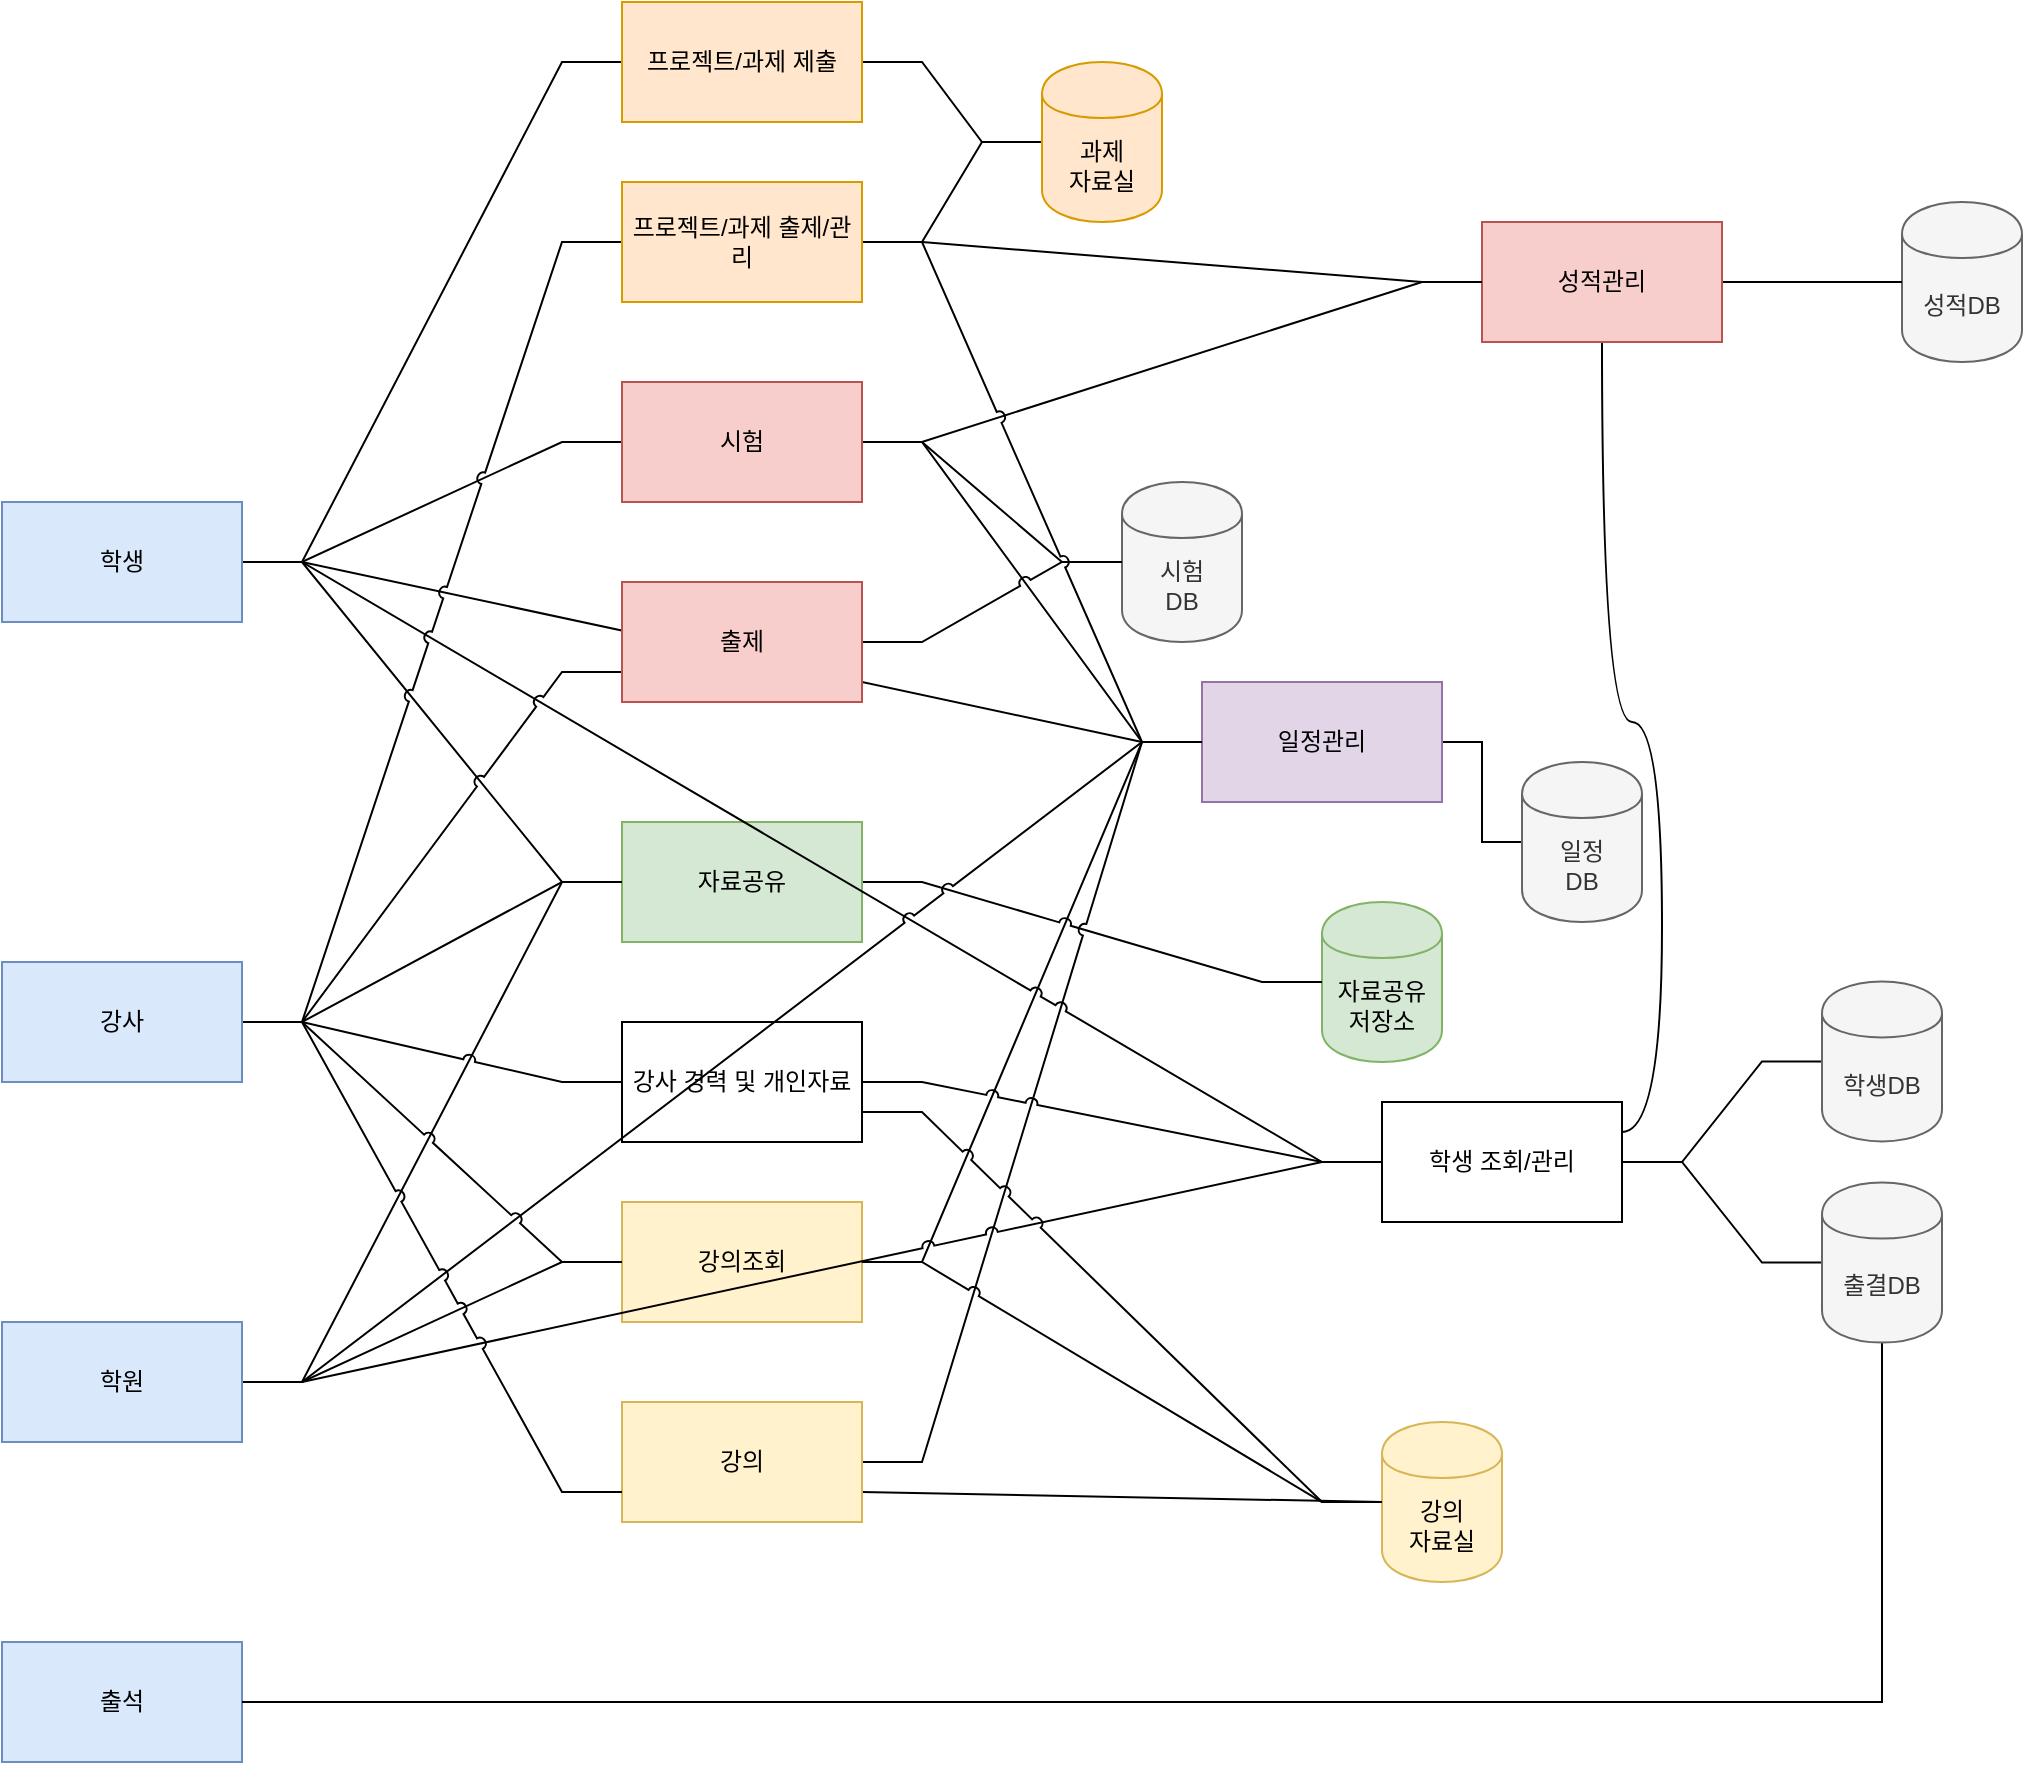 <mxfile version="12.5.3" type="device"><diagram id="Z-o3h2tTbYR3drQARzep" name="Page-1"><mxGraphModel dx="1351" dy="2069" grid="1" gridSize="10" guides="1" tooltips="1" connect="1" arrows="1" fold="1" page="1" pageScale="1" pageWidth="827" pageHeight="1169" math="0" shadow="0"><root><mxCell id="0"/><mxCell id="1" parent="0"/><mxCell id="NyyP4peCf1wq0yfC6xFV-73" value="시험&lt;br&gt;DB" style="shape=cylinder;whiteSpace=wrap;html=1;boundedLbl=1;backgroundOutline=1;fillColor=#f5f5f5;strokeColor=#666666;fontColor=#333333;" parent="1" vertex="1"><mxGeometry x="670.0" y="-210" width="60" height="80" as="geometry"/></mxCell><mxCell id="NyyP4peCf1wq0yfC6xFV-99" value="자료공유&lt;br&gt;저장소" style="shape=cylinder;whiteSpace=wrap;html=1;boundedLbl=1;backgroundOutline=1;fillColor=#d5e8d4;strokeColor=#82b366;" parent="1" vertex="1"><mxGeometry x="770" width="60" height="80" as="geometry"/></mxCell><mxCell id="NyyP4peCf1wq0yfC6xFV-91" value="강의&lt;br&gt;자료실" style="shape=cylinder;whiteSpace=wrap;html=1;boundedLbl=1;backgroundOutline=1;fillColor=#fff2cc;strokeColor=#d6b656;" parent="1" vertex="1"><mxGeometry x="800" y="260" width="60" height="80" as="geometry"/></mxCell><mxCell id="NyyP4peCf1wq0yfC6xFV-67" value="강사 경력 및 개인자료" style="rounded=0;whiteSpace=wrap;html=1;" parent="1" vertex="1"><mxGeometry x="420" y="60" width="120" height="60" as="geometry"/></mxCell><mxCell id="NyyP4peCf1wq0yfC6xFV-125" style="edgeStyle=entityRelationEdgeStyle;rounded=0;jumpStyle=arc;orthogonalLoop=1;jettySize=auto;html=1;exitX=1;exitY=0.5;exitDx=0;exitDy=0;entryX=0;entryY=0.5;entryDx=0;entryDy=0;startArrow=none;startFill=0;endArrow=none;endFill=0;strokeColor=#000000;" parent="1" source="NyyP4peCf1wq0yfC6xFV-50" target="NyyP4peCf1wq0yfC6xFV-119" edge="1"><mxGeometry relative="1" as="geometry"/></mxCell><mxCell id="NyyP4peCf1wq0yfC6xFV-50" value="강의조회" style="rounded=0;whiteSpace=wrap;html=1;fillColor=#fff2cc;strokeColor=#d6b656;" parent="1" vertex="1"><mxGeometry x="420.0" y="150" width="120" height="60" as="geometry"/></mxCell><mxCell id="NyyP4peCf1wq0yfC6xFV-114" style="edgeStyle=entityRelationEdgeStyle;rounded=0;jumpStyle=arc;orthogonalLoop=1;jettySize=auto;html=1;exitX=1;exitY=0.5;exitDx=0;exitDy=0;entryX=0;entryY=0.5;entryDx=0;entryDy=0;startArrow=none;startFill=0;endArrow=none;endFill=0;" parent="1" source="NyyP4peCf1wq0yfC6xFV-1" target="NyyP4peCf1wq0yfC6xFV-99" edge="1"><mxGeometry relative="1" as="geometry"/></mxCell><mxCell id="NyyP4peCf1wq0yfC6xFV-1" value="자료공유" style="rounded=0;whiteSpace=wrap;html=1;fillColor=#d5e8d4;strokeColor=#82b366;" parent="1" vertex="1"><mxGeometry x="420" y="-40" width="120" height="60" as="geometry"/></mxCell><mxCell id="NyyP4peCf1wq0yfC6xFV-55" style="edgeStyle=entityRelationEdgeStyle;rounded=0;jumpStyle=arc;orthogonalLoop=1;jettySize=auto;html=1;exitX=1;exitY=0.75;exitDx=0;exitDy=0;entryX=0;entryY=0.5;entryDx=0;entryDy=0;startArrow=none;startFill=0;endArrow=none;endFill=0;" parent="1" source="NyyP4peCf1wq0yfC6xFV-6" target="NyyP4peCf1wq0yfC6xFV-91" edge="1"><mxGeometry relative="1" as="geometry"><mxPoint x="660" y="190" as="targetPoint"/></mxGeometry></mxCell><mxCell id="NyyP4peCf1wq0yfC6xFV-126" style="edgeStyle=entityRelationEdgeStyle;rounded=0;jumpStyle=arc;orthogonalLoop=1;jettySize=auto;html=1;exitX=1;exitY=0.5;exitDx=0;exitDy=0;entryX=0;entryY=0.5;entryDx=0;entryDy=0;startArrow=none;startFill=0;endArrow=none;endFill=0;strokeColor=#000000;" parent="1" source="NyyP4peCf1wq0yfC6xFV-6" target="NyyP4peCf1wq0yfC6xFV-119" edge="1"><mxGeometry relative="1" as="geometry"/></mxCell><mxCell id="NyyP4peCf1wq0yfC6xFV-6" value="강의" style="rounded=0;whiteSpace=wrap;html=1;fillColor=#fff2cc;strokeColor=#d6b656;" parent="1" vertex="1"><mxGeometry x="420.0" y="250" width="120" height="60" as="geometry"/></mxCell><mxCell id="NyyP4peCf1wq0yfC6xFV-8" value="출석" style="rounded=0;whiteSpace=wrap;html=1;fillColor=#dae8fc;strokeColor=#6c8ebf;" parent="1" vertex="1"><mxGeometry x="110" y="370" width="120" height="60" as="geometry"/></mxCell><mxCell id="NyyP4peCf1wq0yfC6xFV-98" style="edgeStyle=entityRelationEdgeStyle;rounded=0;jumpStyle=arc;orthogonalLoop=1;jettySize=auto;html=1;exitX=1;exitY=0.5;exitDx=0;exitDy=0;entryX=0;entryY=0.5;entryDx=0;entryDy=0;startArrow=none;startFill=0;endArrow=none;endFill=0;" parent="1" source="NyyP4peCf1wq0yfC6xFV-9" target="NyyP4peCf1wq0yfC6xFV-40" edge="1"><mxGeometry relative="1" as="geometry"/></mxCell><mxCell id="NyyP4peCf1wq0yfC6xFV-118" style="edgeStyle=entityRelationEdgeStyle;rounded=0;jumpStyle=arc;orthogonalLoop=1;jettySize=auto;html=1;exitX=1;exitY=0.5;exitDx=0;exitDy=0;entryX=0;entryY=0.5;entryDx=0;entryDy=0;startArrow=none;startFill=0;endArrow=none;endFill=0;" parent="1" source="NyyP4peCf1wq0yfC6xFV-9" target="NyyP4peCf1wq0yfC6xFV-117" edge="1"><mxGeometry relative="1" as="geometry"/></mxCell><mxCell id="NyyP4peCf1wq0yfC6xFV-9" value="학생 조회/관리" style="rounded=0;whiteSpace=wrap;html=1;" parent="1" vertex="1"><mxGeometry x="800.0" y="100" width="120" height="60" as="geometry"/></mxCell><mxCell id="NyyP4peCf1wq0yfC6xFV-78" style="edgeStyle=entityRelationEdgeStyle;rounded=0;jumpStyle=arc;orthogonalLoop=1;jettySize=auto;html=1;exitX=1;exitY=0.5;exitDx=0;exitDy=0;entryX=0;entryY=0.5;entryDx=0;entryDy=0;startArrow=none;startFill=0;endArrow=none;endFill=0;" parent="1" source="NyyP4peCf1wq0yfC6xFV-13" target="NyyP4peCf1wq0yfC6xFV-9" edge="1"><mxGeometry relative="1" as="geometry"/></mxCell><mxCell id="NyyP4peCf1wq0yfC6xFV-110" style="edgeStyle=entityRelationEdgeStyle;rounded=0;jumpStyle=arc;orthogonalLoop=1;jettySize=auto;html=1;exitX=1;exitY=0.5;exitDx=0;exitDy=0;entryX=0;entryY=0.5;entryDx=0;entryDy=0;startArrow=none;startFill=0;endArrow=none;endFill=0;" parent="1" source="NyyP4peCf1wq0yfC6xFV-13" target="NyyP4peCf1wq0yfC6xFV-58" edge="1"><mxGeometry relative="1" as="geometry"/></mxCell><mxCell id="NyyP4peCf1wq0yfC6xFV-111" style="edgeStyle=entityRelationEdgeStyle;rounded=0;jumpStyle=arc;orthogonalLoop=1;jettySize=auto;html=1;exitX=1;exitY=0.5;exitDx=0;exitDy=0;entryX=0;entryY=0.5;entryDx=0;entryDy=0;startArrow=none;startFill=0;endArrow=none;endFill=0;" parent="1" source="NyyP4peCf1wq0yfC6xFV-13" target="NyyP4peCf1wq0yfC6xFV-1" edge="1"><mxGeometry relative="1" as="geometry"/></mxCell><mxCell id="NyyP4peCf1wq0yfC6xFV-122" style="edgeStyle=entityRelationEdgeStyle;rounded=0;jumpStyle=arc;orthogonalLoop=1;jettySize=auto;html=1;exitX=1;exitY=0.5;exitDx=0;exitDy=0;entryX=0;entryY=0.5;entryDx=0;entryDy=0;startArrow=none;startFill=0;endArrow=none;endFill=0;strokeColor=#000000;" parent="1" source="NyyP4peCf1wq0yfC6xFV-13" target="NyyP4peCf1wq0yfC6xFV-119" edge="1"><mxGeometry relative="1" as="geometry"/></mxCell><mxCell id="NyyP4peCf1wq0yfC6xFV-130" style="edgeStyle=entityRelationEdgeStyle;rounded=0;jumpStyle=arc;orthogonalLoop=1;jettySize=auto;html=1;exitX=1;exitY=0.5;exitDx=0;exitDy=0;entryX=0;entryY=0.5;entryDx=0;entryDy=0;startArrow=none;startFill=0;endArrow=none;endFill=0;" parent="1" source="NyyP4peCf1wq0yfC6xFV-13" target="NyyP4peCf1wq0yfC6xFV-128" edge="1"><mxGeometry relative="1" as="geometry"/></mxCell><mxCell id="NyyP4peCf1wq0yfC6xFV-13" value="학생" style="rounded=0;whiteSpace=wrap;html=1;fillColor=#dae8fc;strokeColor=#6c8ebf;" parent="1" vertex="1"><mxGeometry x="110" y="-200" width="120" height="60" as="geometry"/></mxCell><mxCell id="NyyP4peCf1wq0yfC6xFV-51" style="edgeStyle=entityRelationEdgeStyle;rounded=0;jumpStyle=arc;orthogonalLoop=1;jettySize=auto;html=1;exitX=1;exitY=0.5;exitDx=0;exitDy=0;entryX=0;entryY=0.5;entryDx=0;entryDy=0;startArrow=none;startFill=0;endArrow=none;endFill=0;" parent="1" source="NyyP4peCf1wq0yfC6xFV-14" target="NyyP4peCf1wq0yfC6xFV-50" edge="1"><mxGeometry relative="1" as="geometry"/></mxCell><mxCell id="NyyP4peCf1wq0yfC6xFV-77" style="edgeStyle=entityRelationEdgeStyle;rounded=0;jumpStyle=arc;orthogonalLoop=1;jettySize=auto;html=1;exitX=1;exitY=0.5;exitDx=0;exitDy=0;entryX=0;entryY=0.5;entryDx=0;entryDy=0;startArrow=none;startFill=0;endArrow=none;endFill=0;" parent="1" source="NyyP4peCf1wq0yfC6xFV-14" target="NyyP4peCf1wq0yfC6xFV-9" edge="1"><mxGeometry relative="1" as="geometry"/></mxCell><mxCell id="NyyP4peCf1wq0yfC6xFV-113" style="edgeStyle=entityRelationEdgeStyle;rounded=0;jumpStyle=arc;orthogonalLoop=1;jettySize=auto;html=1;exitX=1;exitY=0.5;exitDx=0;exitDy=0;entryX=0;entryY=0.5;entryDx=0;entryDy=0;startArrow=none;startFill=0;endArrow=none;endFill=0;" parent="1" source="NyyP4peCf1wq0yfC6xFV-14" target="NyyP4peCf1wq0yfC6xFV-1" edge="1"><mxGeometry relative="1" as="geometry"/></mxCell><mxCell id="NyyP4peCf1wq0yfC6xFV-124" style="edgeStyle=entityRelationEdgeStyle;rounded=0;jumpStyle=arc;orthogonalLoop=1;jettySize=auto;html=1;exitX=1;exitY=0.5;exitDx=0;exitDy=0;entryX=0;entryY=0.5;entryDx=0;entryDy=0;startArrow=none;startFill=0;endArrow=none;endFill=0;strokeColor=#000000;" parent="1" source="NyyP4peCf1wq0yfC6xFV-14" target="NyyP4peCf1wq0yfC6xFV-119" edge="1"><mxGeometry relative="1" as="geometry"/></mxCell><mxCell id="NyyP4peCf1wq0yfC6xFV-14" value="학원" style="rounded=0;whiteSpace=wrap;html=1;fillColor=#dae8fc;strokeColor=#6c8ebf;" parent="1" vertex="1"><mxGeometry x="110" y="210" width="120" height="60" as="geometry"/></mxCell><mxCell id="NyyP4peCf1wq0yfC6xFV-68" style="edgeStyle=entityRelationEdgeStyle;rounded=0;jumpStyle=arc;orthogonalLoop=1;jettySize=auto;html=1;exitX=1;exitY=0.5;exitDx=0;exitDy=0;entryX=0;entryY=0.5;entryDx=0;entryDy=0;startArrow=none;startFill=0;endArrow=none;endFill=0;" parent="1" source="NyyP4peCf1wq0yfC6xFV-15" target="NyyP4peCf1wq0yfC6xFV-67" edge="1"><mxGeometry relative="1" as="geometry"/></mxCell><mxCell id="NyyP4peCf1wq0yfC6xFV-72" style="edgeStyle=entityRelationEdgeStyle;rounded=0;jumpStyle=arc;orthogonalLoop=1;jettySize=auto;html=1;exitX=1;exitY=0.5;exitDx=0;exitDy=0;entryX=0;entryY=0.75;entryDx=0;entryDy=0;startArrow=none;startFill=0;endArrow=none;endFill=0;" parent="1" source="NyyP4peCf1wq0yfC6xFV-15" target="NyyP4peCf1wq0yfC6xFV-65" edge="1"><mxGeometry relative="1" as="geometry"/></mxCell><mxCell id="NyyP4peCf1wq0yfC6xFV-79" style="edgeStyle=entityRelationEdgeStyle;rounded=0;jumpStyle=arc;orthogonalLoop=1;jettySize=auto;html=1;exitX=1;exitY=0.5;exitDx=0;exitDy=0;entryX=0;entryY=0.5;entryDx=0;entryDy=0;startArrow=none;startFill=0;endArrow=none;endFill=0;" parent="1" source="NyyP4peCf1wq0yfC6xFV-15" target="NyyP4peCf1wq0yfC6xFV-50" edge="1"><mxGeometry relative="1" as="geometry"/></mxCell><mxCell id="NyyP4peCf1wq0yfC6xFV-83" style="edgeStyle=entityRelationEdgeStyle;rounded=0;jumpStyle=arc;orthogonalLoop=1;jettySize=auto;html=1;exitX=1;exitY=0.5;exitDx=0;exitDy=0;entryX=0;entryY=0.75;entryDx=0;entryDy=0;startArrow=none;startFill=0;endArrow=none;endFill=0;" parent="1" source="NyyP4peCf1wq0yfC6xFV-15" target="NyyP4peCf1wq0yfC6xFV-6" edge="1"><mxGeometry relative="1" as="geometry"/></mxCell><mxCell id="NyyP4peCf1wq0yfC6xFV-112" style="edgeStyle=entityRelationEdgeStyle;rounded=0;jumpStyle=arc;orthogonalLoop=1;jettySize=auto;html=1;exitX=1;exitY=0.5;exitDx=0;exitDy=0;startArrow=none;startFill=0;endArrow=none;endFill=0;entryX=0;entryY=0.5;entryDx=0;entryDy=0;" parent="1" source="NyyP4peCf1wq0yfC6xFV-15" target="NyyP4peCf1wq0yfC6xFV-1" edge="1"><mxGeometry relative="1" as="geometry"><mxPoint x="410" y="-10" as="targetPoint"/></mxGeometry></mxCell><mxCell id="NyyP4peCf1wq0yfC6xFV-132" style="edgeStyle=entityRelationEdgeStyle;rounded=0;jumpStyle=arc;orthogonalLoop=1;jettySize=auto;html=1;exitX=1;exitY=0.5;exitDx=0;exitDy=0;entryX=0;entryY=0.5;entryDx=0;entryDy=0;startArrow=none;startFill=0;endArrow=none;endFill=0;" parent="1" source="NyyP4peCf1wq0yfC6xFV-15" target="NyyP4peCf1wq0yfC6xFV-131" edge="1"><mxGeometry relative="1" as="geometry"/></mxCell><mxCell id="NyyP4peCf1wq0yfC6xFV-15" value="강사" style="rounded=0;whiteSpace=wrap;html=1;fillColor=#dae8fc;strokeColor=#6c8ebf;" parent="1" vertex="1"><mxGeometry x="110" y="30" width="120" height="60" as="geometry"/></mxCell><mxCell id="17xqgfLGLR4Ze13iYR9r-3" style="edgeStyle=orthogonalEdgeStyle;rounded=0;orthogonalLoop=1;jettySize=auto;html=1;exitX=0.5;exitY=1;exitDx=0;exitDy=0;entryX=1;entryY=0.5;entryDx=0;entryDy=0;endArrow=none;endFill=0;" edge="1" parent="1" source="NyyP4peCf1wq0yfC6xFV-40" target="NyyP4peCf1wq0yfC6xFV-8"><mxGeometry relative="1" as="geometry"/></mxCell><mxCell id="NyyP4peCf1wq0yfC6xFV-40" value="출결DB" style="shape=cylinder;whiteSpace=wrap;html=1;boundedLbl=1;backgroundOutline=1;fillColor=#f5f5f5;strokeColor=#666666;fontColor=#333333;" parent="1" vertex="1"><mxGeometry x="1020" y="140.29" width="60" height="80" as="geometry"/></mxCell><mxCell id="NyyP4peCf1wq0yfC6xFV-41" value="성적DB" style="shape=cylinder;whiteSpace=wrap;html=1;boundedLbl=1;backgroundOutline=1;fillColor=#f5f5f5;strokeColor=#666666;fontColor=#333333;" parent="1" vertex="1"><mxGeometry x="1060" y="-350" width="60" height="80" as="geometry"/></mxCell><mxCell id="NyyP4peCf1wq0yfC6xFV-93" style="edgeStyle=entityRelationEdgeStyle;rounded=0;jumpStyle=arc;orthogonalLoop=1;jettySize=auto;html=1;exitX=1;exitY=0.5;exitDx=0;exitDy=0;entryX=0;entryY=0.5;entryDx=0;entryDy=0;startArrow=none;startFill=0;endArrow=none;endFill=0;" parent="1" source="NyyP4peCf1wq0yfC6xFV-50" target="NyyP4peCf1wq0yfC6xFV-91" edge="1"><mxGeometry relative="1" as="geometry"/></mxCell><mxCell id="NyyP4peCf1wq0yfC6xFV-89" style="edgeStyle=entityRelationEdgeStyle;rounded=0;jumpStyle=arc;orthogonalLoop=1;jettySize=auto;html=1;exitX=1;exitY=0.5;exitDx=0;exitDy=0;entryX=0;entryY=0.5;entryDx=0;entryDy=0;startArrow=none;startFill=0;endArrow=none;endFill=0;" parent="1" source="NyyP4peCf1wq0yfC6xFV-58" target="NyyP4peCf1wq0yfC6xFV-73" edge="1"><mxGeometry relative="1" as="geometry"/></mxCell><mxCell id="NyyP4peCf1wq0yfC6xFV-116" style="edgeStyle=entityRelationEdgeStyle;rounded=0;jumpStyle=arc;orthogonalLoop=1;jettySize=auto;html=1;exitX=1;exitY=0.5;exitDx=0;exitDy=0;entryX=0;entryY=0.5;entryDx=0;entryDy=0;startArrow=none;startFill=0;endArrow=none;endFill=0;" parent="1" source="NyyP4peCf1wq0yfC6xFV-58" target="NyyP4peCf1wq0yfC6xFV-60" edge="1"><mxGeometry relative="1" as="geometry"/></mxCell><mxCell id="NyyP4peCf1wq0yfC6xFV-127" style="edgeStyle=entityRelationEdgeStyle;rounded=0;jumpStyle=arc;orthogonalLoop=1;jettySize=auto;html=1;exitX=1;exitY=0.5;exitDx=0;exitDy=0;entryX=0;entryY=0.5;entryDx=0;entryDy=0;startArrow=none;startFill=0;endArrow=none;endFill=0;strokeColor=#000000;" parent="1" source="NyyP4peCf1wq0yfC6xFV-58" target="NyyP4peCf1wq0yfC6xFV-119" edge="1"><mxGeometry relative="1" as="geometry"/></mxCell><mxCell id="NyyP4peCf1wq0yfC6xFV-58" value="시험" style="rounded=0;whiteSpace=wrap;html=1;fillColor=#f8cecc;strokeColor=#b85450;" parent="1" vertex="1"><mxGeometry x="420.0" y="-260" width="120" height="60" as="geometry"/></mxCell><mxCell id="NyyP4peCf1wq0yfC6xFV-64" style="edgeStyle=entityRelationEdgeStyle;rounded=0;jumpStyle=arc;orthogonalLoop=1;jettySize=auto;html=1;exitX=1;exitY=0.5;exitDx=0;exitDy=0;entryX=0;entryY=0.5;entryDx=0;entryDy=0;startArrow=none;startFill=0;endArrow=none;endFill=0;" parent="1" source="NyyP4peCf1wq0yfC6xFV-60" target="NyyP4peCf1wq0yfC6xFV-41" edge="1"><mxGeometry relative="1" as="geometry"/></mxCell><mxCell id="17xqgfLGLR4Ze13iYR9r-1" style="edgeStyle=orthogonalEdgeStyle;curved=1;rounded=0;orthogonalLoop=1;jettySize=auto;html=1;exitX=0.5;exitY=1;exitDx=0;exitDy=0;entryX=1;entryY=0.25;entryDx=0;entryDy=0;endArrow=none;endFill=0;" edge="1" parent="1" source="NyyP4peCf1wq0yfC6xFV-60" target="NyyP4peCf1wq0yfC6xFV-9"><mxGeometry relative="1" as="geometry"/></mxCell><mxCell id="NyyP4peCf1wq0yfC6xFV-60" value="성적관리" style="rounded=0;whiteSpace=wrap;html=1;fillColor=#f8cecc;strokeColor=#b85450;" parent="1" vertex="1"><mxGeometry x="850" y="-340" width="120" height="60" as="geometry"/></mxCell><mxCell id="NyyP4peCf1wq0yfC6xFV-74" style="edgeStyle=entityRelationEdgeStyle;rounded=0;jumpStyle=arc;orthogonalLoop=1;jettySize=auto;html=1;exitX=1;exitY=0.5;exitDx=0;exitDy=0;entryX=0;entryY=0.5;entryDx=0;entryDy=0;startArrow=none;startFill=0;endArrow=none;endFill=0;" parent="1" source="NyyP4peCf1wq0yfC6xFV-65" target="NyyP4peCf1wq0yfC6xFV-73" edge="1"><mxGeometry relative="1" as="geometry"/></mxCell><mxCell id="NyyP4peCf1wq0yfC6xFV-65" value="출제" style="rounded=0;whiteSpace=wrap;html=1;fillColor=#f8cecc;strokeColor=#b85450;" parent="1" vertex="1"><mxGeometry x="420.0" y="-160" width="120" height="60" as="geometry"/></mxCell><mxCell id="NyyP4peCf1wq0yfC6xFV-71" style="edgeStyle=entityRelationEdgeStyle;rounded=0;jumpStyle=arc;orthogonalLoop=1;jettySize=auto;html=1;exitX=1;exitY=0.5;exitDx=0;exitDy=0;entryX=0;entryY=0.5;entryDx=0;entryDy=0;startArrow=none;startFill=0;endArrow=none;endFill=0;" parent="1" source="NyyP4peCf1wq0yfC6xFV-67" target="NyyP4peCf1wq0yfC6xFV-9" edge="1"><mxGeometry relative="1" as="geometry"/></mxCell><mxCell id="NyyP4peCf1wq0yfC6xFV-102" style="edgeStyle=entityRelationEdgeStyle;rounded=0;jumpStyle=arc;orthogonalLoop=1;jettySize=auto;html=1;exitX=1;exitY=0.75;exitDx=0;exitDy=0;entryX=0;entryY=0.5;entryDx=0;entryDy=0;startArrow=none;startFill=0;endArrow=none;endFill=0;" parent="1" source="NyyP4peCf1wq0yfC6xFV-67" target="NyyP4peCf1wq0yfC6xFV-91" edge="1"><mxGeometry relative="1" as="geometry"><mxPoint x="660" y="190" as="targetPoint"/></mxGeometry></mxCell><mxCell id="NyyP4peCf1wq0yfC6xFV-117" value="학생DB" style="shape=cylinder;whiteSpace=wrap;html=1;boundedLbl=1;backgroundOutline=1;fillColor=#f5f5f5;strokeColor=#666666;fontColor=#333333;" parent="1" vertex="1"><mxGeometry x="1020" y="39.7" width="60" height="80" as="geometry"/></mxCell><mxCell id="17xqgfLGLR4Ze13iYR9r-2" style="edgeStyle=orthogonalEdgeStyle;rounded=0;orthogonalLoop=1;jettySize=auto;html=1;exitX=1;exitY=0.5;exitDx=0;exitDy=0;entryX=0;entryY=0.5;entryDx=0;entryDy=0;endArrow=none;endFill=0;" edge="1" parent="1" source="NyyP4peCf1wq0yfC6xFV-119" target="NyyP4peCf1wq0yfC6xFV-120"><mxGeometry relative="1" as="geometry"/></mxCell><mxCell id="NyyP4peCf1wq0yfC6xFV-119" value="일정관리" style="rounded=0;whiteSpace=wrap;html=1;fillColor=#e1d5e7;strokeColor=#9673a6;" parent="1" vertex="1"><mxGeometry x="710" y="-110" width="120" height="60" as="geometry"/></mxCell><mxCell id="NyyP4peCf1wq0yfC6xFV-120" value="일정&lt;br&gt;DB" style="shape=cylinder;whiteSpace=wrap;html=1;boundedLbl=1;backgroundOutline=1;fillColor=#f5f5f5;strokeColor=#666666;fontColor=#333333;" parent="1" vertex="1"><mxGeometry x="870" y="-70" width="60" height="80" as="geometry"/></mxCell><mxCell id="NyyP4peCf1wq0yfC6xFV-146" style="edgeStyle=entityRelationEdgeStyle;rounded=0;jumpStyle=arc;orthogonalLoop=1;jettySize=auto;html=1;exitX=1;exitY=0.5;exitDx=0;exitDy=0;entryX=0;entryY=0.5;entryDx=0;entryDy=0;startArrow=none;startFill=0;endArrow=none;endFill=0;strokeColor=#000000;" parent="1" source="NyyP4peCf1wq0yfC6xFV-128" target="NyyP4peCf1wq0yfC6xFV-145" edge="1"><mxGeometry relative="1" as="geometry"/></mxCell><mxCell id="NyyP4peCf1wq0yfC6xFV-128" value="프로젝트/과제 제출" style="rounded=0;whiteSpace=wrap;html=1;fillColor=#ffe6cc;strokeColor=#d79b00;" parent="1" vertex="1"><mxGeometry x="420.0" y="-450" width="120" height="60" as="geometry"/></mxCell><mxCell id="NyyP4peCf1wq0yfC6xFV-133" style="edgeStyle=entityRelationEdgeStyle;rounded=0;jumpStyle=arc;orthogonalLoop=1;jettySize=auto;html=1;exitX=1;exitY=0.5;exitDx=0;exitDy=0;entryX=0;entryY=0.5;entryDx=0;entryDy=0;startArrow=none;startFill=0;endArrow=none;endFill=0;strokeColor=#000000;" parent="1" source="NyyP4peCf1wq0yfC6xFV-131" target="NyyP4peCf1wq0yfC6xFV-119" edge="1"><mxGeometry relative="1" as="geometry"/></mxCell><mxCell id="NyyP4peCf1wq0yfC6xFV-144" style="edgeStyle=entityRelationEdgeStyle;rounded=0;jumpStyle=arc;orthogonalLoop=1;jettySize=auto;html=1;exitX=1;exitY=0.5;exitDx=0;exitDy=0;entryX=0;entryY=0.5;entryDx=0;entryDy=0;startArrow=none;startFill=0;endArrow=none;endFill=0;strokeColor=#000000;" parent="1" source="NyyP4peCf1wq0yfC6xFV-131" target="NyyP4peCf1wq0yfC6xFV-60" edge="1"><mxGeometry relative="1" as="geometry"/></mxCell><mxCell id="NyyP4peCf1wq0yfC6xFV-147" style="edgeStyle=entityRelationEdgeStyle;rounded=0;jumpStyle=arc;orthogonalLoop=1;jettySize=auto;html=1;exitX=1;exitY=0.5;exitDx=0;exitDy=0;startArrow=none;startFill=0;endArrow=none;endFill=0;strokeColor=#000000;" parent="1" source="NyyP4peCf1wq0yfC6xFV-131" target="NyyP4peCf1wq0yfC6xFV-145" edge="1"><mxGeometry relative="1" as="geometry"/></mxCell><mxCell id="NyyP4peCf1wq0yfC6xFV-131" value="프로젝트/과제 출제/관리" style="rounded=0;whiteSpace=wrap;html=1;fillColor=#ffe6cc;strokeColor=#d79b00;" parent="1" vertex="1"><mxGeometry x="420" y="-360" width="120" height="60" as="geometry"/></mxCell><mxCell id="NyyP4peCf1wq0yfC6xFV-145" value="과제&lt;br&gt;자료실" style="shape=cylinder;whiteSpace=wrap;html=1;boundedLbl=1;backgroundOutline=1;fillColor=#ffe6cc;strokeColor=#d79b00;" parent="1" vertex="1"><mxGeometry x="630" y="-420" width="60" height="80" as="geometry"/></mxCell></root></mxGraphModel></diagram></mxfile>